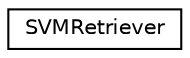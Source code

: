 digraph "Graphical Class Hierarchy"
{
 // LATEX_PDF_SIZE
  edge [fontname="Helvetica",fontsize="10",labelfontname="Helvetica",labelfontsize="10"];
  node [fontname="Helvetica",fontsize="10",shape=record];
  rankdir="LR";
  Node0 [label="SVMRetriever",height=0.2,width=0.4,color="black", fillcolor="white", style="filled",URL="$classSVMRetriever.html",tooltip=" "];
}
